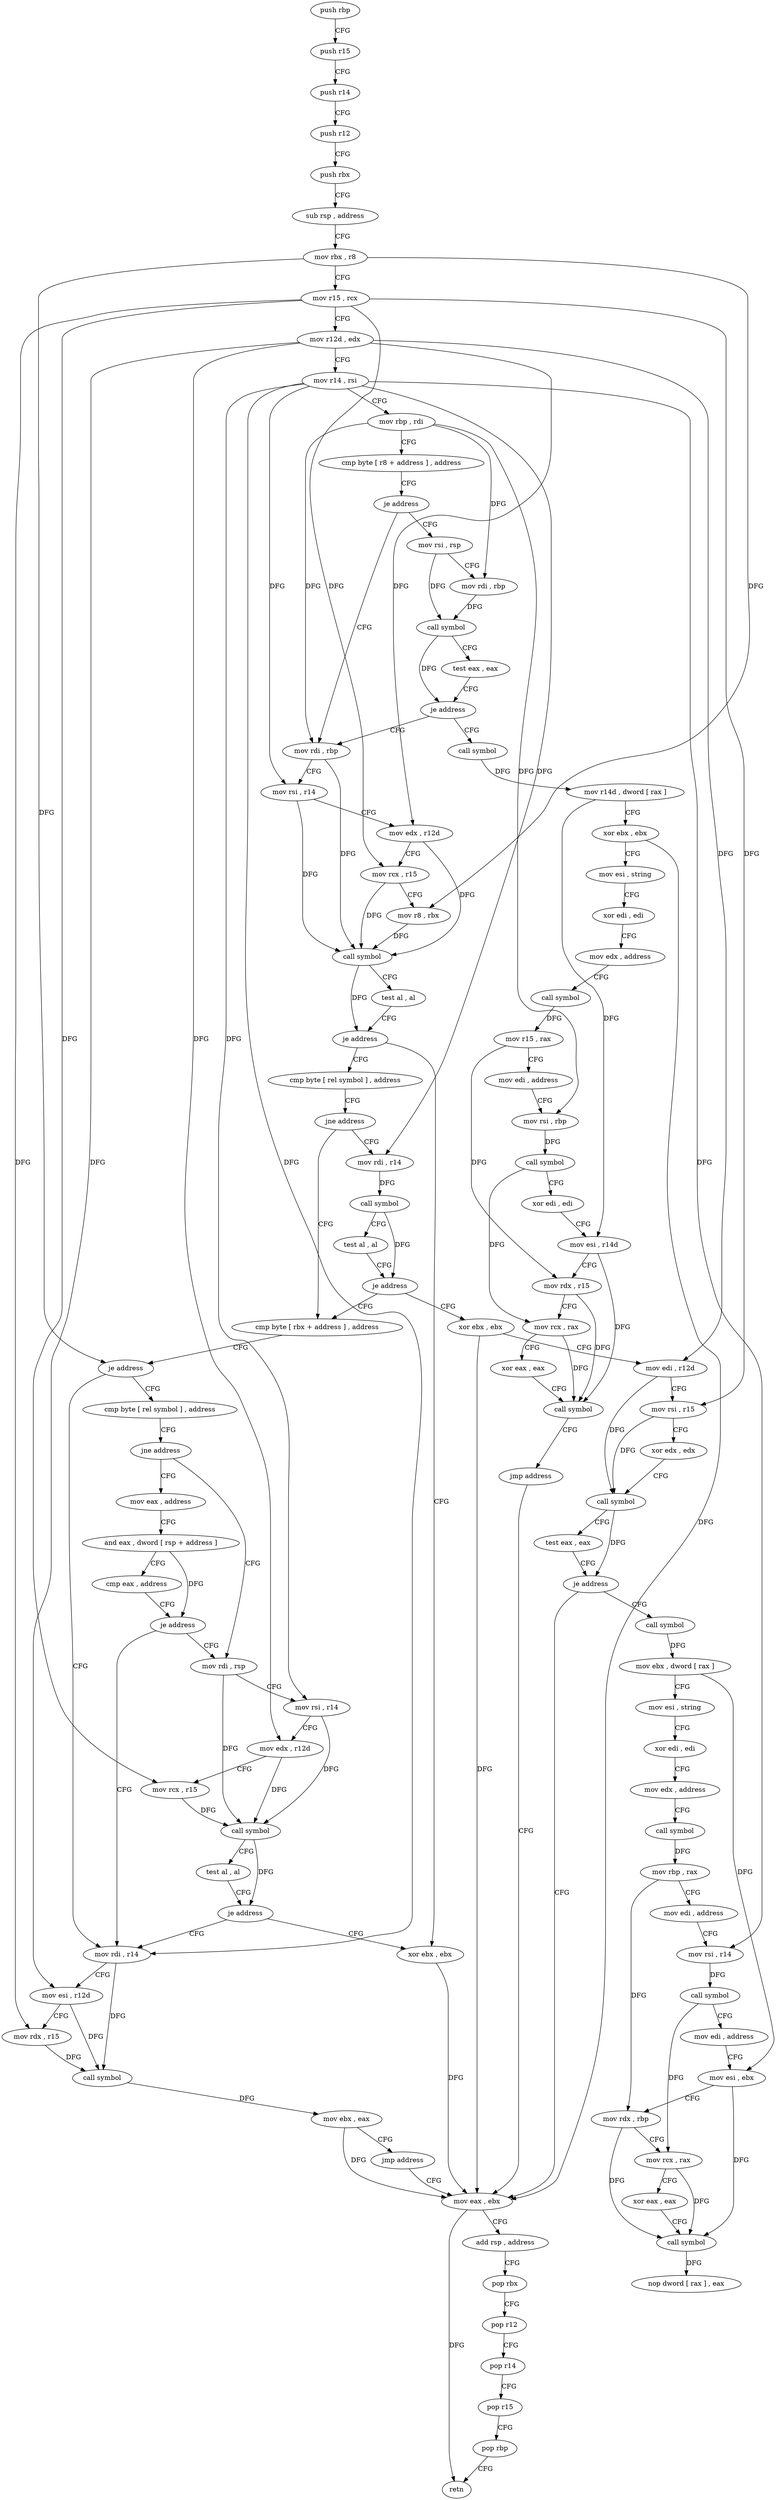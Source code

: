 digraph "func" {
"4209456" [label = "push rbp" ]
"4209457" [label = "push r15" ]
"4209459" [label = "push r14" ]
"4209461" [label = "push r12" ]
"4209463" [label = "push rbx" ]
"4209464" [label = "sub rsp , address" ]
"4209471" [label = "mov rbx , r8" ]
"4209474" [label = "mov r15 , rcx" ]
"4209477" [label = "mov r12d , edx" ]
"4209480" [label = "mov r14 , rsi" ]
"4209483" [label = "mov rbp , rdi" ]
"4209486" [label = "cmp byte [ r8 + address ] , address" ]
"4209491" [label = "je address" ]
"4209571" [label = "mov rdi , rbp" ]
"4209493" [label = "mov rsi , rsp" ]
"4209574" [label = "mov rsi , r14" ]
"4209577" [label = "mov edx , r12d" ]
"4209580" [label = "mov rcx , r15" ]
"4209583" [label = "mov r8 , rbx" ]
"4209586" [label = "call symbol" ]
"4209591" [label = "test al , al" ]
"4209593" [label = "je address" ]
"4209686" [label = "xor ebx , ebx" ]
"4209595" [label = "cmp byte [ rel symbol ] , address" ]
"4209496" [label = "mov rdi , rbp" ]
"4209499" [label = "call symbol" ]
"4209504" [label = "test eax , eax" ]
"4209506" [label = "je address" ]
"4209508" [label = "call symbol" ]
"4209688" [label = "mov eax , ebx" ]
"4209602" [label = "jne address" ]
"4209616" [label = "cmp byte [ rbx + address ] , address" ]
"4209604" [label = "mov rdi , r14" ]
"4209513" [label = "mov r14d , dword [ rax ]" ]
"4209516" [label = "xor ebx , ebx" ]
"4209518" [label = "mov esi , string" ]
"4209523" [label = "xor edi , edi" ]
"4209525" [label = "mov edx , address" ]
"4209530" [label = "call symbol" ]
"4209535" [label = "mov r15 , rax" ]
"4209538" [label = "mov edi , address" ]
"4209543" [label = "mov rsi , rbp" ]
"4209546" [label = "call symbol" ]
"4209551" [label = "xor edi , edi" ]
"4209553" [label = "mov esi , r14d" ]
"4209556" [label = "mov rdx , r15" ]
"4209559" [label = "mov rcx , rax" ]
"4209562" [label = "xor eax , eax" ]
"4209564" [label = "call symbol" ]
"4209569" [label = "jmp address" ]
"4209620" [label = "je address" ]
"4209668" [label = "mov rdi , r14" ]
"4209622" [label = "cmp byte [ rel symbol ] , address" ]
"4209607" [label = "call symbol" ]
"4209612" [label = "test al , al" ]
"4209614" [label = "je address" ]
"4209706" [label = "xor ebx , ebx" ]
"4209690" [label = "add rsp , address" ]
"4209697" [label = "pop rbx" ]
"4209698" [label = "pop r12" ]
"4209700" [label = "pop r14" ]
"4209702" [label = "pop r15" ]
"4209704" [label = "pop rbp" ]
"4209705" [label = "retn" ]
"4209671" [label = "mov esi , r12d" ]
"4209674" [label = "mov rdx , r15" ]
"4209677" [label = "call symbol" ]
"4209682" [label = "mov ebx , eax" ]
"4209684" [label = "jmp address" ]
"4209629" [label = "jne address" ]
"4209647" [label = "mov rdi , rsp" ]
"4209631" [label = "mov eax , address" ]
"4209708" [label = "mov edi , r12d" ]
"4209711" [label = "mov rsi , r15" ]
"4209714" [label = "xor edx , edx" ]
"4209716" [label = "call symbol" ]
"4209721" [label = "test eax , eax" ]
"4209723" [label = "je address" ]
"4209725" [label = "call symbol" ]
"4209650" [label = "mov rsi , r14" ]
"4209653" [label = "mov edx , r12d" ]
"4209656" [label = "mov rcx , r15" ]
"4209659" [label = "call symbol" ]
"4209664" [label = "test al , al" ]
"4209666" [label = "je address" ]
"4209636" [label = "and eax , dword [ rsp + address ]" ]
"4209640" [label = "cmp eax , address" ]
"4209645" [label = "je address" ]
"4209730" [label = "mov ebx , dword [ rax ]" ]
"4209732" [label = "mov esi , string" ]
"4209737" [label = "xor edi , edi" ]
"4209739" [label = "mov edx , address" ]
"4209744" [label = "call symbol" ]
"4209749" [label = "mov rbp , rax" ]
"4209752" [label = "mov edi , address" ]
"4209757" [label = "mov rsi , r14" ]
"4209760" [label = "call symbol" ]
"4209765" [label = "mov edi , address" ]
"4209770" [label = "mov esi , ebx" ]
"4209772" [label = "mov rdx , rbp" ]
"4209775" [label = "mov rcx , rax" ]
"4209778" [label = "xor eax , eax" ]
"4209780" [label = "call symbol" ]
"4209785" [label = "nop dword [ rax ] , eax" ]
"4209456" -> "4209457" [ label = "CFG" ]
"4209457" -> "4209459" [ label = "CFG" ]
"4209459" -> "4209461" [ label = "CFG" ]
"4209461" -> "4209463" [ label = "CFG" ]
"4209463" -> "4209464" [ label = "CFG" ]
"4209464" -> "4209471" [ label = "CFG" ]
"4209471" -> "4209474" [ label = "CFG" ]
"4209471" -> "4209583" [ label = "DFG" ]
"4209471" -> "4209620" [ label = "DFG" ]
"4209474" -> "4209477" [ label = "CFG" ]
"4209474" -> "4209580" [ label = "DFG" ]
"4209474" -> "4209674" [ label = "DFG" ]
"4209474" -> "4209711" [ label = "DFG" ]
"4209474" -> "4209656" [ label = "DFG" ]
"4209477" -> "4209480" [ label = "CFG" ]
"4209477" -> "4209577" [ label = "DFG" ]
"4209477" -> "4209671" [ label = "DFG" ]
"4209477" -> "4209708" [ label = "DFG" ]
"4209477" -> "4209653" [ label = "DFG" ]
"4209480" -> "4209483" [ label = "CFG" ]
"4209480" -> "4209574" [ label = "DFG" ]
"4209480" -> "4209604" [ label = "DFG" ]
"4209480" -> "4209668" [ label = "DFG" ]
"4209480" -> "4209650" [ label = "DFG" ]
"4209480" -> "4209757" [ label = "DFG" ]
"4209483" -> "4209486" [ label = "CFG" ]
"4209483" -> "4209571" [ label = "DFG" ]
"4209483" -> "4209496" [ label = "DFG" ]
"4209483" -> "4209543" [ label = "DFG" ]
"4209486" -> "4209491" [ label = "CFG" ]
"4209491" -> "4209571" [ label = "CFG" ]
"4209491" -> "4209493" [ label = "CFG" ]
"4209571" -> "4209574" [ label = "CFG" ]
"4209571" -> "4209586" [ label = "DFG" ]
"4209493" -> "4209496" [ label = "CFG" ]
"4209493" -> "4209499" [ label = "DFG" ]
"4209574" -> "4209577" [ label = "CFG" ]
"4209574" -> "4209586" [ label = "DFG" ]
"4209577" -> "4209580" [ label = "CFG" ]
"4209577" -> "4209586" [ label = "DFG" ]
"4209580" -> "4209583" [ label = "CFG" ]
"4209580" -> "4209586" [ label = "DFG" ]
"4209583" -> "4209586" [ label = "DFG" ]
"4209586" -> "4209591" [ label = "CFG" ]
"4209586" -> "4209593" [ label = "DFG" ]
"4209591" -> "4209593" [ label = "CFG" ]
"4209593" -> "4209686" [ label = "CFG" ]
"4209593" -> "4209595" [ label = "CFG" ]
"4209686" -> "4209688" [ label = "DFG" ]
"4209595" -> "4209602" [ label = "CFG" ]
"4209496" -> "4209499" [ label = "DFG" ]
"4209499" -> "4209504" [ label = "CFG" ]
"4209499" -> "4209506" [ label = "DFG" ]
"4209504" -> "4209506" [ label = "CFG" ]
"4209506" -> "4209571" [ label = "CFG" ]
"4209506" -> "4209508" [ label = "CFG" ]
"4209508" -> "4209513" [ label = "DFG" ]
"4209688" -> "4209690" [ label = "CFG" ]
"4209688" -> "4209705" [ label = "DFG" ]
"4209602" -> "4209616" [ label = "CFG" ]
"4209602" -> "4209604" [ label = "CFG" ]
"4209616" -> "4209620" [ label = "CFG" ]
"4209604" -> "4209607" [ label = "DFG" ]
"4209513" -> "4209516" [ label = "CFG" ]
"4209513" -> "4209553" [ label = "DFG" ]
"4209516" -> "4209518" [ label = "CFG" ]
"4209516" -> "4209688" [ label = "DFG" ]
"4209518" -> "4209523" [ label = "CFG" ]
"4209523" -> "4209525" [ label = "CFG" ]
"4209525" -> "4209530" [ label = "CFG" ]
"4209530" -> "4209535" [ label = "DFG" ]
"4209535" -> "4209538" [ label = "CFG" ]
"4209535" -> "4209556" [ label = "DFG" ]
"4209538" -> "4209543" [ label = "CFG" ]
"4209543" -> "4209546" [ label = "DFG" ]
"4209546" -> "4209551" [ label = "CFG" ]
"4209546" -> "4209559" [ label = "DFG" ]
"4209551" -> "4209553" [ label = "CFG" ]
"4209553" -> "4209556" [ label = "CFG" ]
"4209553" -> "4209564" [ label = "DFG" ]
"4209556" -> "4209559" [ label = "CFG" ]
"4209556" -> "4209564" [ label = "DFG" ]
"4209559" -> "4209562" [ label = "CFG" ]
"4209559" -> "4209564" [ label = "DFG" ]
"4209562" -> "4209564" [ label = "CFG" ]
"4209564" -> "4209569" [ label = "CFG" ]
"4209569" -> "4209688" [ label = "CFG" ]
"4209620" -> "4209668" [ label = "CFG" ]
"4209620" -> "4209622" [ label = "CFG" ]
"4209668" -> "4209671" [ label = "CFG" ]
"4209668" -> "4209677" [ label = "DFG" ]
"4209622" -> "4209629" [ label = "CFG" ]
"4209607" -> "4209612" [ label = "CFG" ]
"4209607" -> "4209614" [ label = "DFG" ]
"4209612" -> "4209614" [ label = "CFG" ]
"4209614" -> "4209706" [ label = "CFG" ]
"4209614" -> "4209616" [ label = "CFG" ]
"4209706" -> "4209708" [ label = "CFG" ]
"4209706" -> "4209688" [ label = "DFG" ]
"4209690" -> "4209697" [ label = "CFG" ]
"4209697" -> "4209698" [ label = "CFG" ]
"4209698" -> "4209700" [ label = "CFG" ]
"4209700" -> "4209702" [ label = "CFG" ]
"4209702" -> "4209704" [ label = "CFG" ]
"4209704" -> "4209705" [ label = "CFG" ]
"4209671" -> "4209674" [ label = "CFG" ]
"4209671" -> "4209677" [ label = "DFG" ]
"4209674" -> "4209677" [ label = "DFG" ]
"4209677" -> "4209682" [ label = "DFG" ]
"4209682" -> "4209684" [ label = "CFG" ]
"4209682" -> "4209688" [ label = "DFG" ]
"4209684" -> "4209688" [ label = "CFG" ]
"4209629" -> "4209647" [ label = "CFG" ]
"4209629" -> "4209631" [ label = "CFG" ]
"4209647" -> "4209650" [ label = "CFG" ]
"4209647" -> "4209659" [ label = "DFG" ]
"4209631" -> "4209636" [ label = "CFG" ]
"4209708" -> "4209711" [ label = "CFG" ]
"4209708" -> "4209716" [ label = "DFG" ]
"4209711" -> "4209714" [ label = "CFG" ]
"4209711" -> "4209716" [ label = "DFG" ]
"4209714" -> "4209716" [ label = "CFG" ]
"4209716" -> "4209721" [ label = "CFG" ]
"4209716" -> "4209723" [ label = "DFG" ]
"4209721" -> "4209723" [ label = "CFG" ]
"4209723" -> "4209688" [ label = "CFG" ]
"4209723" -> "4209725" [ label = "CFG" ]
"4209725" -> "4209730" [ label = "DFG" ]
"4209650" -> "4209653" [ label = "CFG" ]
"4209650" -> "4209659" [ label = "DFG" ]
"4209653" -> "4209656" [ label = "CFG" ]
"4209653" -> "4209659" [ label = "DFG" ]
"4209656" -> "4209659" [ label = "DFG" ]
"4209659" -> "4209664" [ label = "CFG" ]
"4209659" -> "4209666" [ label = "DFG" ]
"4209664" -> "4209666" [ label = "CFG" ]
"4209666" -> "4209686" [ label = "CFG" ]
"4209666" -> "4209668" [ label = "CFG" ]
"4209636" -> "4209640" [ label = "CFG" ]
"4209636" -> "4209645" [ label = "DFG" ]
"4209640" -> "4209645" [ label = "CFG" ]
"4209645" -> "4209668" [ label = "CFG" ]
"4209645" -> "4209647" [ label = "CFG" ]
"4209730" -> "4209732" [ label = "CFG" ]
"4209730" -> "4209770" [ label = "DFG" ]
"4209732" -> "4209737" [ label = "CFG" ]
"4209737" -> "4209739" [ label = "CFG" ]
"4209739" -> "4209744" [ label = "CFG" ]
"4209744" -> "4209749" [ label = "DFG" ]
"4209749" -> "4209752" [ label = "CFG" ]
"4209749" -> "4209772" [ label = "DFG" ]
"4209752" -> "4209757" [ label = "CFG" ]
"4209757" -> "4209760" [ label = "DFG" ]
"4209760" -> "4209765" [ label = "CFG" ]
"4209760" -> "4209775" [ label = "DFG" ]
"4209765" -> "4209770" [ label = "CFG" ]
"4209770" -> "4209772" [ label = "CFG" ]
"4209770" -> "4209780" [ label = "DFG" ]
"4209772" -> "4209775" [ label = "CFG" ]
"4209772" -> "4209780" [ label = "DFG" ]
"4209775" -> "4209778" [ label = "CFG" ]
"4209775" -> "4209780" [ label = "DFG" ]
"4209778" -> "4209780" [ label = "CFG" ]
"4209780" -> "4209785" [ label = "DFG" ]
}
